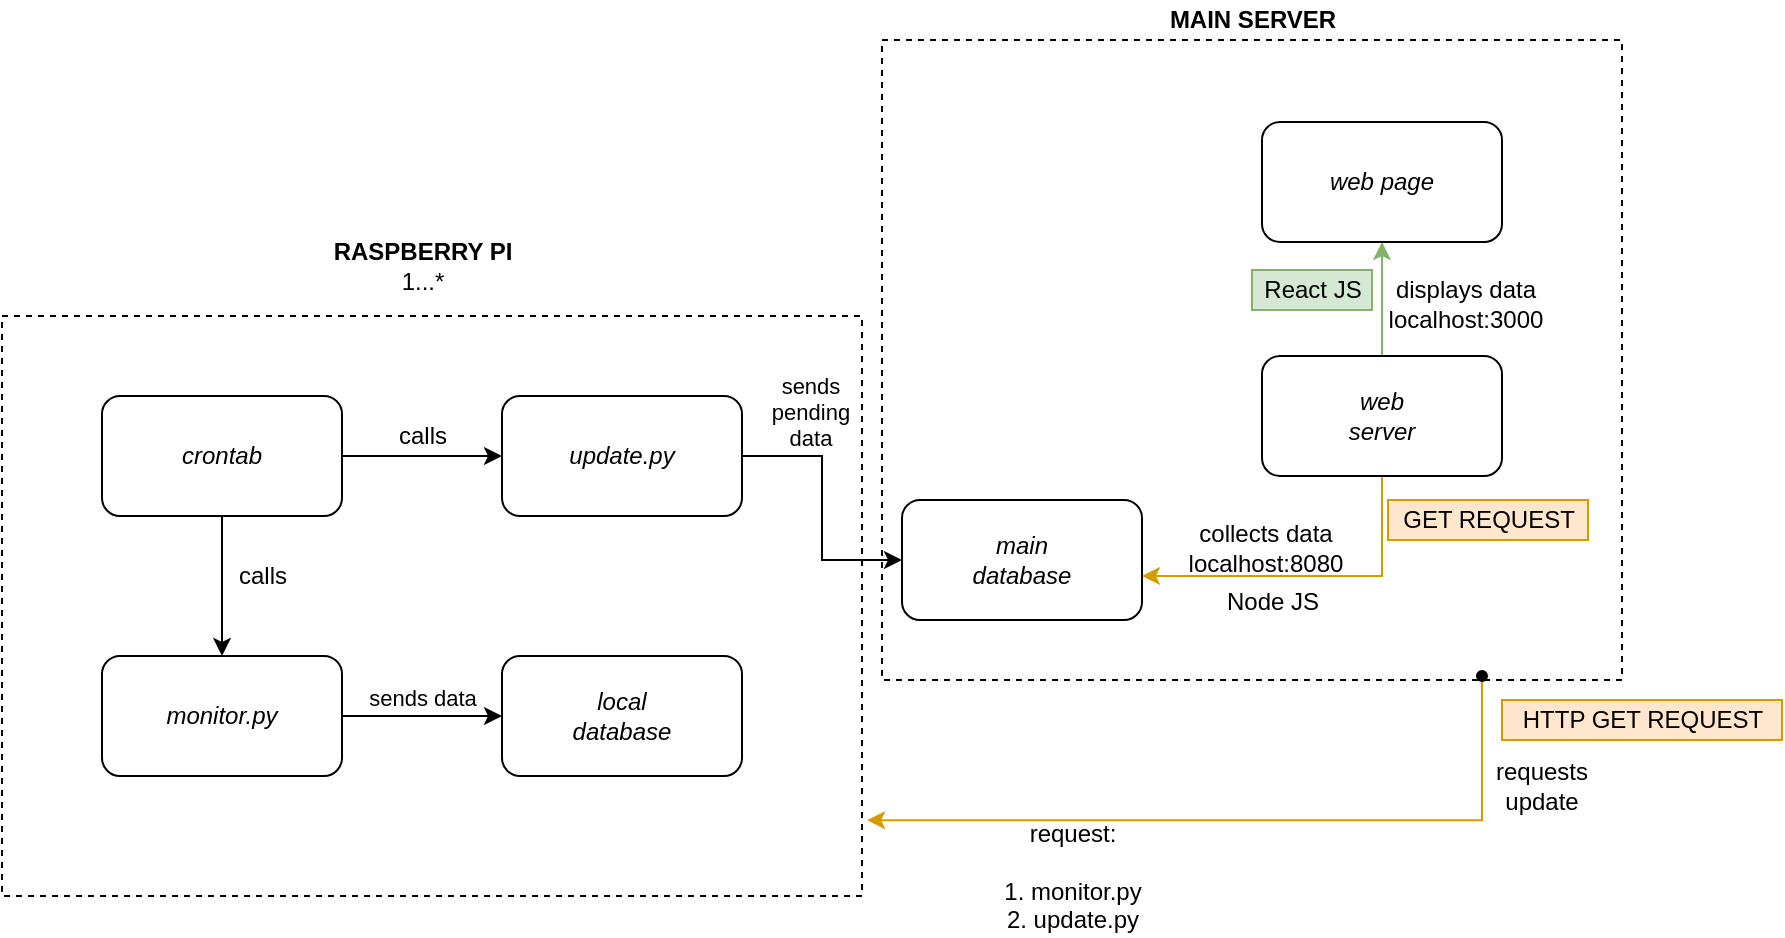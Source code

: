 <mxfile version="18.0.2" type="github">
  <diagram id="C5RBs43oDa-KdzZeNtuy" name="Page-1">
    <mxGraphModel dx="983" dy="509" grid="1" gridSize="10" guides="1" tooltips="1" connect="1" arrows="1" fold="1" page="1" pageScale="1" pageWidth="1169" pageHeight="827" math="0" shadow="0">
      <root>
        <mxCell id="WIyWlLk6GJQsqaUBKTNV-0" />
        <mxCell id="WIyWlLk6GJQsqaUBKTNV-1" parent="WIyWlLk6GJQsqaUBKTNV-0" />
        <mxCell id="fbB6SBBVFVEifLT4o6Rr-4" value="" style="rounded=0;whiteSpace=wrap;html=1;fillColor=none;dashed=1;" parent="WIyWlLk6GJQsqaUBKTNV-1" vertex="1">
          <mxGeometry x="630" y="62" width="370" height="320" as="geometry" />
        </mxCell>
        <mxCell id="fbB6SBBVFVEifLT4o6Rr-1" value="" style="rounded=0;whiteSpace=wrap;html=1;fillColor=none;dashed=1;" parent="WIyWlLk6GJQsqaUBKTNV-1" vertex="1">
          <mxGeometry x="190" y="200" width="430" height="290" as="geometry" />
        </mxCell>
        <mxCell id="PiFAELwR9zKjEJkJ5NC9-4" style="edgeStyle=orthogonalEdgeStyle;rounded=0;orthogonalLoop=1;jettySize=auto;html=1;exitX=0.5;exitY=1;exitDx=0;exitDy=0;entryX=0.5;entryY=0;entryDx=0;entryDy=0;" parent="WIyWlLk6GJQsqaUBKTNV-1" source="PiFAELwR9zKjEJkJ5NC9-1" target="PiFAELwR9zKjEJkJ5NC9-3" edge="1">
          <mxGeometry relative="1" as="geometry" />
        </mxCell>
        <mxCell id="PiFAELwR9zKjEJkJ5NC9-12" style="edgeStyle=orthogonalEdgeStyle;rounded=0;orthogonalLoop=1;jettySize=auto;html=1;exitX=1;exitY=0.5;exitDx=0;exitDy=0;entryX=0;entryY=0.5;entryDx=0;entryDy=0;" parent="WIyWlLk6GJQsqaUBKTNV-1" source="PiFAELwR9zKjEJkJ5NC9-1" target="PiFAELwR9zKjEJkJ5NC9-11" edge="1">
          <mxGeometry relative="1" as="geometry" />
        </mxCell>
        <mxCell id="PiFAELwR9zKjEJkJ5NC9-1" value="crontab" style="rounded=1;whiteSpace=wrap;html=1;fontStyle=2" parent="WIyWlLk6GJQsqaUBKTNV-1" vertex="1">
          <mxGeometry x="240" y="240" width="120" height="60" as="geometry" />
        </mxCell>
        <mxCell id="PiFAELwR9zKjEJkJ5NC9-6" style="edgeStyle=orthogonalEdgeStyle;rounded=0;orthogonalLoop=1;jettySize=auto;html=1;exitX=1;exitY=0.5;exitDx=0;exitDy=0;" parent="WIyWlLk6GJQsqaUBKTNV-1" source="PiFAELwR9zKjEJkJ5NC9-3" edge="1">
          <mxGeometry relative="1" as="geometry">
            <mxPoint x="440" y="400" as="targetPoint" />
          </mxGeometry>
        </mxCell>
        <mxCell id="PiFAELwR9zKjEJkJ5NC9-7" value="sends data" style="edgeLabel;html=1;align=center;verticalAlign=middle;resizable=0;points=[];" parent="PiFAELwR9zKjEJkJ5NC9-6" vertex="1" connectable="0">
          <mxGeometry x="0.35" y="-2" relative="1" as="geometry">
            <mxPoint x="-14" y="-12" as="offset" />
          </mxGeometry>
        </mxCell>
        <mxCell id="PiFAELwR9zKjEJkJ5NC9-3" value="monitor.py" style="rounded=1;whiteSpace=wrap;html=1;fontStyle=2" parent="WIyWlLk6GJQsqaUBKTNV-1" vertex="1">
          <mxGeometry x="240" y="370" width="120" height="60" as="geometry" />
        </mxCell>
        <mxCell id="PiFAELwR9zKjEJkJ5NC9-9" value="calls" style="text;html=1;align=center;verticalAlign=middle;resizable=0;points=[];autosize=1;strokeColor=none;fillColor=none;" parent="WIyWlLk6GJQsqaUBKTNV-1" vertex="1">
          <mxGeometry x="300" y="320" width="40" height="20" as="geometry" />
        </mxCell>
        <mxCell id="PiFAELwR9zKjEJkJ5NC9-10" value="&lt;i&gt;local&lt;br&gt;database&lt;br&gt;&lt;/i&gt;" style="rounded=1;whiteSpace=wrap;html=1;" parent="WIyWlLk6GJQsqaUBKTNV-1" vertex="1">
          <mxGeometry x="440" y="370" width="120" height="60" as="geometry" />
        </mxCell>
        <mxCell id="PiFAELwR9zKjEJkJ5NC9-15" style="edgeStyle=orthogonalEdgeStyle;rounded=0;orthogonalLoop=1;jettySize=auto;html=1;exitX=1;exitY=0.5;exitDx=0;exitDy=0;entryX=0;entryY=0.5;entryDx=0;entryDy=0;" parent="WIyWlLk6GJQsqaUBKTNV-1" source="PiFAELwR9zKjEJkJ5NC9-11" target="PiFAELwR9zKjEJkJ5NC9-14" edge="1">
          <mxGeometry relative="1" as="geometry" />
        </mxCell>
        <mxCell id="PiFAELwR9zKjEJkJ5NC9-11" value="update.py" style="rounded=1;whiteSpace=wrap;html=1;fontStyle=2" parent="WIyWlLk6GJQsqaUBKTNV-1" vertex="1">
          <mxGeometry x="440" y="240" width="120" height="60" as="geometry" />
        </mxCell>
        <mxCell id="PiFAELwR9zKjEJkJ5NC9-13" value="calls" style="text;html=1;align=center;verticalAlign=middle;resizable=0;points=[];autosize=1;strokeColor=none;fillColor=none;" parent="WIyWlLk6GJQsqaUBKTNV-1" vertex="1">
          <mxGeometry x="380" y="250" width="40" height="20" as="geometry" />
        </mxCell>
        <mxCell id="PiFAELwR9zKjEJkJ5NC9-14" value="main&lt;br&gt;database" style="rounded=1;whiteSpace=wrap;html=1;fontStyle=2" parent="WIyWlLk6GJQsqaUBKTNV-1" vertex="1">
          <mxGeometry x="640" y="292" width="120" height="60" as="geometry" />
        </mxCell>
        <mxCell id="PiFAELwR9zKjEJkJ5NC9-16" value="sends &lt;br&gt;pending &lt;br&gt;data" style="edgeLabel;html=1;align=center;verticalAlign=middle;resizable=0;points=[];" parent="WIyWlLk6GJQsqaUBKTNV-1" vertex="1" connectable="0">
          <mxGeometry x="600" y="250" as="geometry">
            <mxPoint x="-6" y="-2" as="offset" />
          </mxGeometry>
        </mxCell>
        <mxCell id="PiFAELwR9zKjEJkJ5NC9-20" value="collects data&lt;br&gt;localhost:8080" style="text;html=1;strokeColor=none;fillColor=none;align=center;verticalAlign=middle;whiteSpace=wrap;rounded=0;" parent="WIyWlLk6GJQsqaUBKTNV-1" vertex="1">
          <mxGeometry x="777" y="301" width="90" height="30" as="geometry" />
        </mxCell>
        <mxCell id="fbB6SBBVFVEifLT4o6Rr-3" style="edgeStyle=orthogonalEdgeStyle;rounded=0;orthogonalLoop=1;jettySize=auto;html=1;exitX=0.5;exitY=1;exitDx=0;exitDy=0;fillColor=#ffe6cc;strokeColor=#d79b00;" parent="WIyWlLk6GJQsqaUBKTNV-1" source="PiFAELwR9zKjEJkJ5NC9-21" target="PiFAELwR9zKjEJkJ5NC9-14" edge="1">
          <mxGeometry relative="1" as="geometry">
            <mxPoint x="760" y="333" as="targetPoint" />
            <Array as="points">
              <mxPoint x="880" y="330" />
            </Array>
          </mxGeometry>
        </mxCell>
        <mxCell id="dlGsi3AjI9dYDxXctjhA-5" style="edgeStyle=orthogonalEdgeStyle;rounded=0;orthogonalLoop=1;jettySize=auto;html=1;exitX=0.5;exitY=0;exitDx=0;exitDy=0;entryX=0.5;entryY=1;entryDx=0;entryDy=0;fillColor=#d5e8d4;strokeColor=#82b366;" edge="1" parent="WIyWlLk6GJQsqaUBKTNV-1" source="PiFAELwR9zKjEJkJ5NC9-21" target="dlGsi3AjI9dYDxXctjhA-4">
          <mxGeometry relative="1" as="geometry" />
        </mxCell>
        <mxCell id="PiFAELwR9zKjEJkJ5NC9-21" value="&lt;i&gt;web&lt;br&gt;server&lt;br&gt;&lt;/i&gt;" style="rounded=1;whiteSpace=wrap;html=1;" parent="WIyWlLk6GJQsqaUBKTNV-1" vertex="1">
          <mxGeometry x="820" y="220" width="120" height="60" as="geometry" />
        </mxCell>
        <mxCell id="PiFAELwR9zKjEJkJ5NC9-25" value="requests&lt;br&gt;update" style="text;html=1;strokeColor=none;fillColor=none;align=center;verticalAlign=middle;whiteSpace=wrap;rounded=0;" parent="WIyWlLk6GJQsqaUBKTNV-1" vertex="1">
          <mxGeometry x="930" y="420" width="60" height="30" as="geometry" />
        </mxCell>
        <mxCell id="dlGsi3AjI9dYDxXctjhA-0" style="edgeStyle=orthogonalEdgeStyle;rounded=0;orthogonalLoop=1;jettySize=auto;html=1;entryX=1.006;entryY=0.69;entryDx=0;entryDy=0;entryPerimeter=0;fillColor=#ffe6cc;strokeColor=#d79b00;" edge="1" parent="WIyWlLk6GJQsqaUBKTNV-1" source="PiFAELwR9zKjEJkJ5NC9-33">
          <mxGeometry relative="1" as="geometry">
            <mxPoint x="622.58" y="452.1" as="targetPoint" />
            <Array as="points">
              <mxPoint x="930" y="452" />
            </Array>
          </mxGeometry>
        </mxCell>
        <mxCell id="PiFAELwR9zKjEJkJ5NC9-33" value="" style="shape=waypoint;sketch=0;size=6;pointerEvents=1;points=[];fillColor=none;resizable=0;rotatable=0;perimeter=centerPerimeter;snapToPoint=1;rounded=1;" parent="WIyWlLk6GJQsqaUBKTNV-1" vertex="1">
          <mxGeometry x="910" y="360" width="40" height="40" as="geometry" />
        </mxCell>
        <mxCell id="fbB6SBBVFVEifLT4o6Rr-2" value="&lt;b&gt;RASPBERRY PI&lt;/b&gt;&lt;br&gt;1...*" style="text;html=1;align=center;verticalAlign=middle;resizable=0;points=[];autosize=1;strokeColor=none;fillColor=none;" parent="WIyWlLk6GJQsqaUBKTNV-1" vertex="1">
          <mxGeometry x="350" y="160" width="100" height="30" as="geometry" />
        </mxCell>
        <mxCell id="fbB6SBBVFVEifLT4o6Rr-5" value="&lt;b&gt;MAIN SERVER&lt;/b&gt;" style="text;html=1;align=center;verticalAlign=middle;resizable=0;points=[];autosize=1;strokeColor=none;fillColor=none;" parent="WIyWlLk6GJQsqaUBKTNV-1" vertex="1">
          <mxGeometry x="765" y="42" width="100" height="20" as="geometry" />
        </mxCell>
        <mxCell id="lyMM9wLS8VSL9psB9R8G-0" value="HTTP GET REQUEST" style="text;html=1;align=center;verticalAlign=middle;resizable=0;points=[];autosize=1;strokeColor=#d79b00;fillColor=#ffe6cc;" parent="WIyWlLk6GJQsqaUBKTNV-1" vertex="1">
          <mxGeometry x="940" y="392" width="140" height="20" as="geometry" />
        </mxCell>
        <mxCell id="dlGsi3AjI9dYDxXctjhA-1" value="request:&lt;br&gt;&lt;br&gt;1. monitor.py&lt;br&gt;2. update.py" style="text;html=1;align=center;verticalAlign=middle;resizable=0;points=[];autosize=1;strokeColor=none;fillColor=none;" vertex="1" parent="WIyWlLk6GJQsqaUBKTNV-1">
          <mxGeometry x="685" y="450" width="80" height="60" as="geometry" />
        </mxCell>
        <mxCell id="dlGsi3AjI9dYDxXctjhA-3" value="Node JS" style="text;html=1;align=center;verticalAlign=middle;resizable=0;points=[];autosize=1;strokeColor=none;fillColor=none;" vertex="1" parent="WIyWlLk6GJQsqaUBKTNV-1">
          <mxGeometry x="795" y="333" width="60" height="20" as="geometry" />
        </mxCell>
        <mxCell id="dlGsi3AjI9dYDxXctjhA-4" value="web page" style="rounded=1;whiteSpace=wrap;html=1;fontStyle=2" vertex="1" parent="WIyWlLk6GJQsqaUBKTNV-1">
          <mxGeometry x="820" y="103" width="120" height="60" as="geometry" />
        </mxCell>
        <mxCell id="dlGsi3AjI9dYDxXctjhA-6" value="displays data&lt;br&gt;localhost:3000" style="text;html=1;strokeColor=none;fillColor=none;align=center;verticalAlign=middle;whiteSpace=wrap;rounded=0;" vertex="1" parent="WIyWlLk6GJQsqaUBKTNV-1">
          <mxGeometry x="877" y="179" width="90" height="30" as="geometry" />
        </mxCell>
        <mxCell id="dlGsi3AjI9dYDxXctjhA-7" value="React JS" style="text;html=1;align=center;verticalAlign=middle;resizable=0;points=[];autosize=1;strokeColor=#82b366;fillColor=#d5e8d4;" vertex="1" parent="WIyWlLk6GJQsqaUBKTNV-1">
          <mxGeometry x="815" y="177" width="60" height="20" as="geometry" />
        </mxCell>
        <mxCell id="dlGsi3AjI9dYDxXctjhA-8" value="GET REQUEST" style="text;html=1;align=center;verticalAlign=middle;resizable=0;points=[];autosize=1;strokeColor=#d79b00;fillColor=#ffe6cc;" vertex="1" parent="WIyWlLk6GJQsqaUBKTNV-1">
          <mxGeometry x="883" y="292" width="100" height="20" as="geometry" />
        </mxCell>
      </root>
    </mxGraphModel>
  </diagram>
</mxfile>
